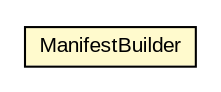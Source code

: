 #!/usr/local/bin/dot
#
# Class diagram 
# Generated by UMLGraph version R5_6-24-gf6e263 (http://www.umlgraph.org/)
#

digraph G {
	edge [fontname="arial",fontsize=10,labelfontname="arial",labelfontsize=10];
	node [fontname="arial",fontsize=10,shape=plaintext];
	nodesep=0.25;
	ranksep=0.5;
	// eu.europa.esig.dss.xades.signature.ManifestBuilder
	c419799 [label=<<table title="eu.europa.esig.dss.xades.signature.ManifestBuilder" border="0" cellborder="1" cellspacing="0" cellpadding="2" port="p" bgcolor="lemonChiffon" href="./ManifestBuilder.html">
		<tr><td><table border="0" cellspacing="0" cellpadding="1">
<tr><td align="center" balign="center"> ManifestBuilder </td></tr>
		</table></td></tr>
		</table>>, URL="./ManifestBuilder.html", fontname="arial", fontcolor="black", fontsize=10.0];
}

